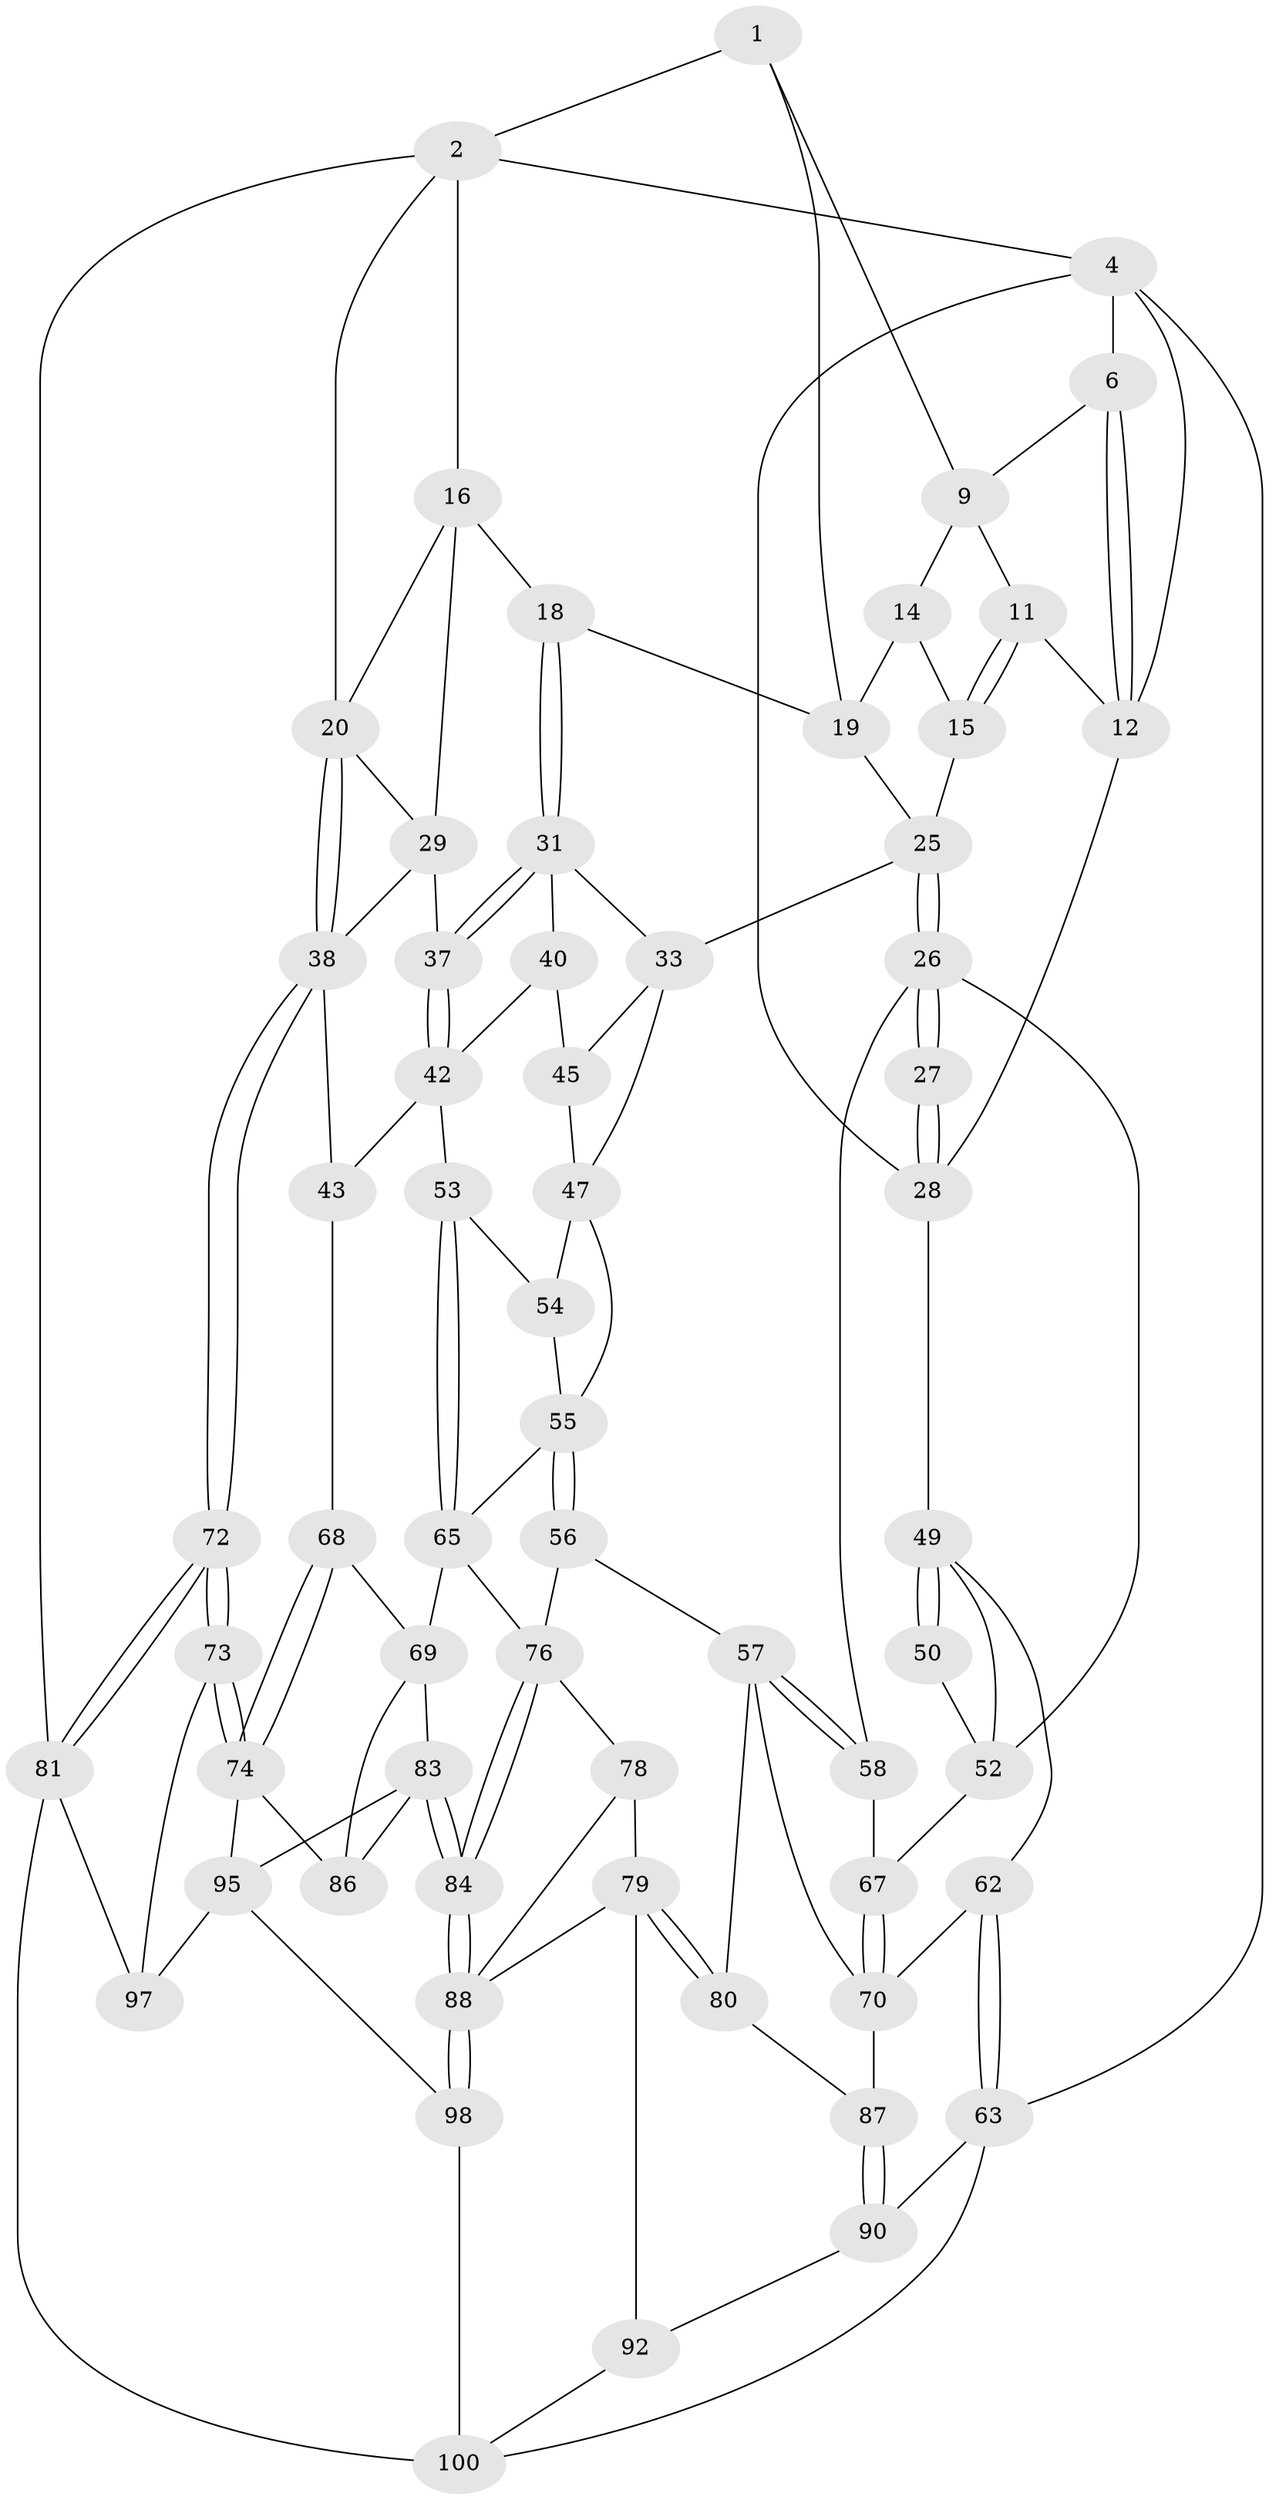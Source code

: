 // original degree distribution, {3: 0.0297029702970297, 4: 0.24752475247524752, 5: 0.48514851485148514, 6: 0.2376237623762376}
// Generated by graph-tools (version 1.1) at 2025/11/02/21/25 10:11:13]
// undirected, 62 vertices, 135 edges
graph export_dot {
graph [start="1"]
  node [color=gray90,style=filled];
  1 [pos="+0.4775791959567959+0",super="+8"];
  2 [pos="+0.9421288510349163+0",super="+3"];
  4 [pos="+0+0",super="+5"];
  6 [pos="+0+0",super="+7"];
  9 [pos="+0.34318817070426116+0.06671548125556705",super="+10"];
  11 [pos="+0.22694024433227936+0.09715877105518687"];
  12 [pos="+0.22337664917625322+0.09732649317930239",super="+13"];
  14 [pos="+0.3350829666521511+0.12949424649216118",super="+23"];
  15 [pos="+0.2739310900270367+0.14799842405077315",super="+24"];
  16 [pos="+0.8708577629864955+0",super="+17"];
  18 [pos="+0.6295684066533805+0.14287900896905786"];
  19 [pos="+0.5069020537556375+0.1040530184765507",super="+22"];
  20 [pos="+1+0.32967471234138046",super="+21"];
  25 [pos="+0.2860078673182957+0.27306979627877903",super="+35"];
  26 [pos="+0.25200911279627874+0.3096728801622476",super="+51"];
  27 [pos="+0.19903020332721671+0.29100962837913236"];
  28 [pos="+0.13626345049494382+0.149782936605715",super="+30"];
  29 [pos="+0.8458635589642408+0.1780339340117416",super="+36"];
  31 [pos="+0.6380842593486259+0.17096507786392354",super="+32"];
  33 [pos="+0.5509422554827981+0.3106993490524167",super="+34"];
  37 [pos="+0.8028791071468213+0.2460516701222122"];
  38 [pos="+1+0.35009307680476026",super="+39"];
  40 [pos="+0.6725787228910219+0.27885373731342905",super="+41"];
  42 [pos="+0.7809982437876118+0.32629795081598933",super="+44"];
  43 [pos="+0.8737816602979306+0.4417050254476906"];
  45 [pos="+0.5871397246872597+0.31661278606780674",super="+46"];
  47 [pos="+0.6410517399228167+0.4006084961023115",super="+48"];
  49 [pos="+0+0.1341968404203616",super="+59"];
  50 [pos="+0.17593826908563756+0.29895750672328625"];
  52 [pos="+0.08374298390566604+0.36805157394812793",super="+60"];
  53 [pos="+0.7546935759685174+0.4319774606147487"];
  54 [pos="+0.6473526395332704+0.40879112257623507"];
  55 [pos="+0.4490250536082643+0.43995190314303506",super="+61"];
  56 [pos="+0.37266404198849434+0.47799944581445153"];
  57 [pos="+0.30016496948090476+0.46769276930786446",super="+75"];
  58 [pos="+0.2939403027962082+0.4623891915336422"];
  62 [pos="+0+0.6720366282251625"];
  63 [pos="+0+0.7343126683723133",super="+64"];
  65 [pos="+0.673131988194173+0.5496957241514191",super="+66"];
  67 [pos="+0.10660922869194463+0.4875094048101891"];
  68 [pos="+0.8688350920561477+0.48076142375051745"];
  69 [pos="+0.7400767755668254+0.5839084139035636",super="+82"];
  70 [pos="+0.10152053052147317+0.5464560206716246",super="+71"];
  72 [pos="+1+0.7018816773199584"];
  73 [pos="+1+0.7031864410258282"];
  74 [pos="+0.8755217398727783+0.5431206159701556",super="+85"];
  76 [pos="+0.5898359082712331+0.6375625996086003",super="+77"];
  78 [pos="+0.39900548289598814+0.6617223236654144"];
  79 [pos="+0.2365225735074809+0.7015512918287936",super="+91"];
  80 [pos="+0.22820900197816868+0.6935384520402329"];
  81 [pos="+1+0.7569968859127306",super="+99"];
  83 [pos="+0.6427715927610831+0.7278398507374304",super="+94"];
  84 [pos="+0.611116126621299+0.7232846046982037"];
  86 [pos="+0.8270432341806727+0.7107476080545285"];
  87 [pos="+0.13311118196691923+0.7083041383367829"];
  88 [pos="+0.5349812819839912+0.8087300667494695",super="+89"];
  90 [pos="+0.05610600988564044+0.7675629548339578",super="+93"];
  92 [pos="+0.30658765735893023+1"];
  95 [pos="+0.8698077936965418+0.7397120875368387",super="+96"];
  97 [pos="+0.8768397418353537+0.7411615441657927"];
  98 [pos="+0.7610495085141952+1"];
  100 [pos="+0.8530916140481808+1",super="+101"];
  1 -- 2;
  1 -- 19;
  1 -- 9;
  2 -- 16;
  2 -- 81;
  2 -- 4;
  2 -- 20;
  4 -- 28;
  4 -- 63;
  4 -- 12;
  4 -- 6;
  6 -- 12;
  6 -- 12;
  6 -- 9;
  9 -- 14;
  9 -- 11;
  11 -- 12;
  11 -- 15;
  11 -- 15;
  12 -- 28;
  14 -- 15 [weight=2];
  14 -- 19;
  15 -- 25;
  16 -- 20;
  16 -- 18;
  16 -- 29;
  18 -- 19;
  18 -- 31;
  18 -- 31;
  19 -- 25;
  20 -- 38;
  20 -- 38;
  20 -- 29;
  25 -- 26;
  25 -- 26;
  25 -- 33;
  26 -- 27;
  26 -- 27;
  26 -- 58;
  26 -- 52;
  27 -- 28;
  27 -- 28;
  28 -- 49;
  29 -- 37;
  29 -- 38;
  31 -- 37;
  31 -- 37;
  31 -- 40;
  31 -- 33;
  33 -- 45;
  33 -- 47;
  37 -- 42;
  37 -- 42;
  38 -- 72;
  38 -- 72;
  38 -- 43;
  40 -- 45 [weight=2];
  40 -- 42;
  42 -- 43;
  42 -- 53;
  43 -- 68;
  45 -- 47;
  47 -- 54;
  47 -- 55;
  49 -- 50;
  49 -- 50;
  49 -- 62;
  49 -- 52;
  50 -- 52;
  52 -- 67;
  53 -- 54;
  53 -- 65;
  53 -- 65;
  54 -- 55;
  55 -- 56;
  55 -- 56;
  55 -- 65;
  56 -- 57;
  56 -- 76;
  57 -- 58;
  57 -- 58;
  57 -- 80;
  57 -- 70;
  58 -- 67;
  62 -- 63;
  62 -- 63;
  62 -- 70;
  63 -- 90 [weight=2];
  63 -- 100;
  65 -- 69;
  65 -- 76;
  67 -- 70;
  67 -- 70;
  68 -- 69;
  68 -- 74;
  68 -- 74;
  69 -- 83;
  69 -- 86;
  70 -- 87;
  72 -- 73;
  72 -- 73;
  72 -- 81;
  72 -- 81;
  73 -- 74;
  73 -- 74;
  73 -- 97;
  74 -- 86;
  74 -- 95;
  76 -- 84;
  76 -- 84;
  76 -- 78;
  78 -- 79;
  78 -- 88;
  79 -- 80;
  79 -- 80;
  79 -- 92;
  79 -- 88;
  80 -- 87;
  81 -- 100 [weight=2];
  81 -- 97;
  83 -- 84;
  83 -- 84;
  83 -- 86;
  83 -- 95;
  84 -- 88;
  84 -- 88;
  87 -- 90;
  87 -- 90;
  88 -- 98;
  88 -- 98;
  90 -- 92;
  92 -- 100;
  95 -- 97;
  95 -- 98;
  98 -- 100;
}
